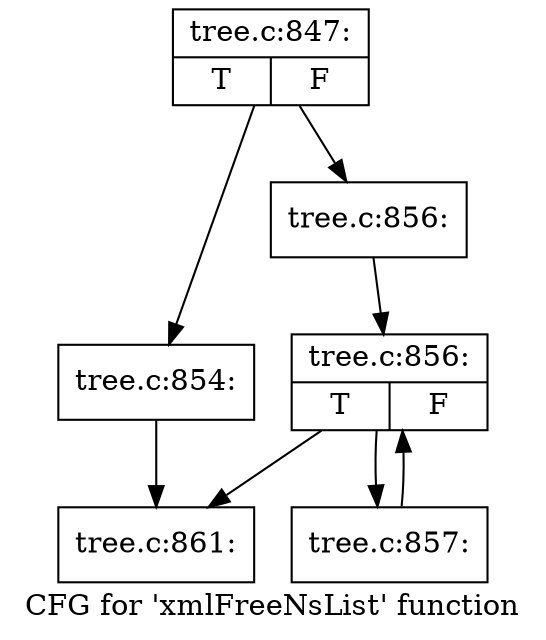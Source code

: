 digraph "CFG for 'xmlFreeNsList' function" {
	label="CFG for 'xmlFreeNsList' function";

	Node0x55ad0b9a4890 [shape=record,label="{tree.c:847:|{<s0>T|<s1>F}}"];
	Node0x55ad0b9a4890 -> Node0x55ad0b9a4d10;
	Node0x55ad0b9a4890 -> Node0x55ad0b9a5540;
	Node0x55ad0b9a4d10 [shape=record,label="{tree.c:854:}"];
	Node0x55ad0b9a4d10 -> Node0x55ad0b9a5b70;
	Node0x55ad0b9a5540 [shape=record,label="{tree.c:856:}"];
	Node0x55ad0b9a5540 -> Node0x55ad0b9a5950;
	Node0x55ad0b9a5950 [shape=record,label="{tree.c:856:|{<s0>T|<s1>F}}"];
	Node0x55ad0b9a5950 -> Node0x55ad0b9a5d50;
	Node0x55ad0b9a5950 -> Node0x55ad0b9a5b70;
	Node0x55ad0b9a5d50 [shape=record,label="{tree.c:857:}"];
	Node0x55ad0b9a5d50 -> Node0x55ad0b9a5950;
	Node0x55ad0b9a5b70 [shape=record,label="{tree.c:861:}"];
}
